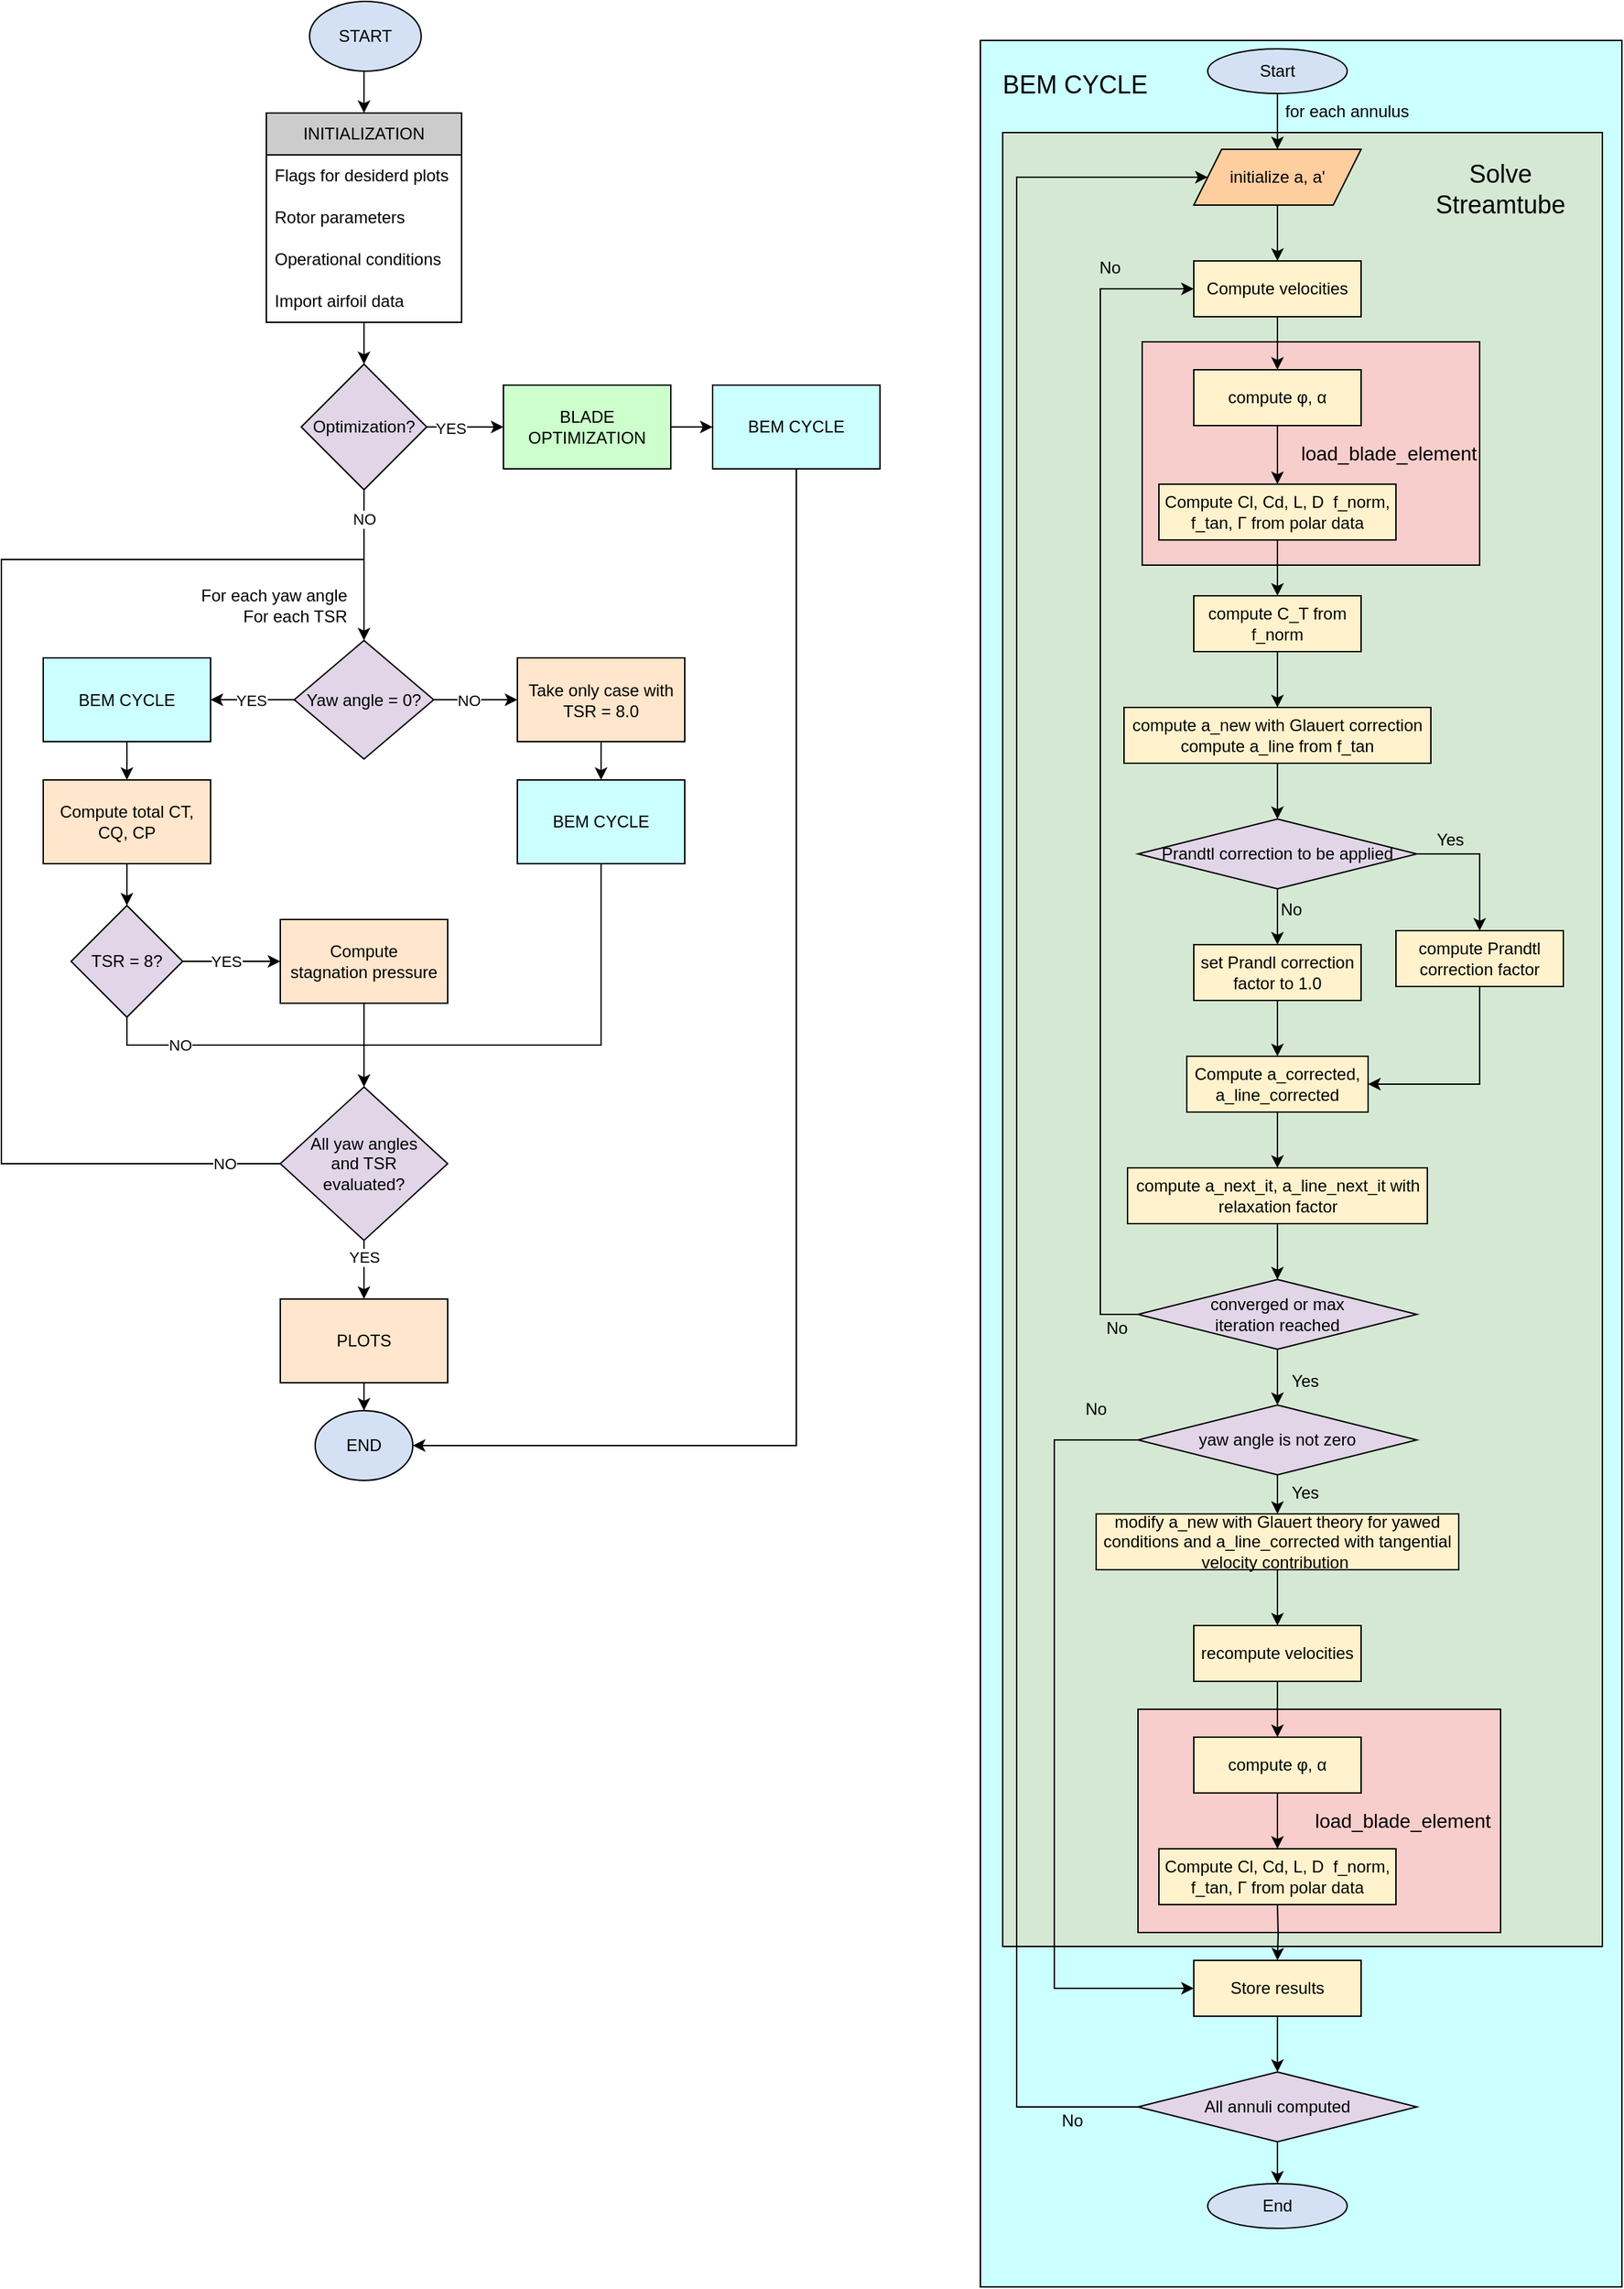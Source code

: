<mxfile version="26.1.1">
  <diagram id="C5RBs43oDa-KdzZeNtuy" name="Page-1">
    <mxGraphModel dx="5987" dy="2228" grid="1" gridSize="10" guides="1" tooltips="1" connect="1" arrows="1" fold="1" page="1" pageScale="1" pageWidth="827" pageHeight="1169" math="0" shadow="0">
      <root>
        <mxCell id="WIyWlLk6GJQsqaUBKTNV-0" />
        <mxCell id="WIyWlLk6GJQsqaUBKTNV-1" parent="WIyWlLk6GJQsqaUBKTNV-0" />
        <mxCell id="lu5UdBAbkzEqNOQLVhs5-148" value="" style="rounded=0;whiteSpace=wrap;html=1;fillColor=#CCFFFF;" parent="WIyWlLk6GJQsqaUBKTNV-1" vertex="1">
          <mxGeometry x="-93" y="40" width="460" height="1610" as="geometry" />
        </mxCell>
        <mxCell id="LKQV-oSHh0Kc1NYlFT-x-73" value="" style="rounded=0;whiteSpace=wrap;html=1;fillColor=#D5E8D4;" parent="WIyWlLk6GJQsqaUBKTNV-1" vertex="1">
          <mxGeometry x="-77" y="106" width="430" height="1300" as="geometry" />
        </mxCell>
        <mxCell id="LKQV-oSHh0Kc1NYlFT-x-71" value="" style="rounded=0;whiteSpace=wrap;html=1;fillColor=#F8CECC;" parent="WIyWlLk6GJQsqaUBKTNV-1" vertex="1">
          <mxGeometry x="23" y="256" width="242" height="160" as="geometry" />
        </mxCell>
        <mxCell id="LKQV-oSHh0Kc1NYlFT-x-69" value="" style="rounded=0;whiteSpace=wrap;html=1;fillColor=#F8CECC;" parent="WIyWlLk6GJQsqaUBKTNV-1" vertex="1">
          <mxGeometry x="20" y="1236" width="260" height="160" as="geometry" />
        </mxCell>
        <mxCell id="LKQV-oSHh0Kc1NYlFT-x-0" value="for each annulus" style="text;html=1;align=center;verticalAlign=middle;whiteSpace=wrap;rounded=0;" parent="WIyWlLk6GJQsqaUBKTNV-1" vertex="1">
          <mxGeometry x="120" y="76" width="100" height="30" as="geometry" />
        </mxCell>
        <mxCell id="LKQV-oSHh0Kc1NYlFT-x-2" style="edgeStyle=orthogonalEdgeStyle;rounded=0;orthogonalLoop=1;jettySize=auto;html=1;exitX=0.5;exitY=1;exitDx=0;exitDy=0;" parent="WIyWlLk6GJQsqaUBKTNV-1" source="LKQV-oSHh0Kc1NYlFT-x-1" edge="1">
          <mxGeometry relative="1" as="geometry">
            <mxPoint x="120" y="198" as="targetPoint" />
          </mxGeometry>
        </mxCell>
        <mxCell id="LKQV-oSHh0Kc1NYlFT-x-1" value="initialize a, a&#39;" style="shape=parallelogram;perimeter=parallelogramPerimeter;whiteSpace=wrap;html=1;fixedSize=1;fillColor=#FFCE9F;" parent="WIyWlLk6GJQsqaUBKTNV-1" vertex="1">
          <mxGeometry x="60" y="118" width="120" height="40" as="geometry" />
        </mxCell>
        <mxCell id="LKQV-oSHh0Kc1NYlFT-x-3" value="" style="endArrow=classic;html=1;rounded=0;entryX=0.5;entryY=0;entryDx=0;entryDy=0;" parent="WIyWlLk6GJQsqaUBKTNV-1" target="LKQV-oSHh0Kc1NYlFT-x-1" edge="1">
          <mxGeometry width="50" height="50" relative="1" as="geometry">
            <mxPoint x="120" y="78" as="sourcePoint" />
            <mxPoint x="145" y="48" as="targetPoint" />
          </mxGeometry>
        </mxCell>
        <mxCell id="LKQV-oSHh0Kc1NYlFT-x-77" style="edgeStyle=orthogonalEdgeStyle;rounded=0;orthogonalLoop=1;jettySize=auto;html=1;exitX=0.5;exitY=1;exitDx=0;exitDy=0;entryX=0.5;entryY=0;entryDx=0;entryDy=0;" parent="WIyWlLk6GJQsqaUBKTNV-1" source="LKQV-oSHh0Kc1NYlFT-x-4" target="LKQV-oSHh0Kc1NYlFT-x-76" edge="1">
          <mxGeometry relative="1" as="geometry" />
        </mxCell>
        <mxCell id="LKQV-oSHh0Kc1NYlFT-x-4" value="Compute velocities" style="rounded=0;whiteSpace=wrap;html=1;fillColor=#FFF2CC;" parent="WIyWlLk6GJQsqaUBKTNV-1" vertex="1">
          <mxGeometry x="60" y="198" width="120" height="40" as="geometry" />
        </mxCell>
        <mxCell id="LKQV-oSHh0Kc1NYlFT-x-8" value="Compute Cl, Cd, L, D&amp;nbsp; f_norm, f_tan,&amp;nbsp;Γ from polar data" style="rounded=0;whiteSpace=wrap;html=1;fillColor=#FFF2CC;" parent="WIyWlLk6GJQsqaUBKTNV-1" vertex="1">
          <mxGeometry x="35" y="358" width="170" height="40" as="geometry" />
        </mxCell>
        <mxCell id="LKQV-oSHh0Kc1NYlFT-x-13" style="edgeStyle=orthogonalEdgeStyle;rounded=0;orthogonalLoop=1;jettySize=auto;html=1;exitX=0.5;exitY=1;exitDx=0;exitDy=0;entryX=0.5;entryY=0;entryDx=0;entryDy=0;" parent="WIyWlLk6GJQsqaUBKTNV-1" source="LKQV-oSHh0Kc1NYlFT-x-9" target="LKQV-oSHh0Kc1NYlFT-x-12" edge="1">
          <mxGeometry relative="1" as="geometry" />
        </mxCell>
        <mxCell id="LKQV-oSHh0Kc1NYlFT-x-9" value="compute C_T from f_norm" style="rounded=0;whiteSpace=wrap;html=1;fillColor=#FFF2CC;" parent="WIyWlLk6GJQsqaUBKTNV-1" vertex="1">
          <mxGeometry x="60" y="438" width="120" height="40" as="geometry" />
        </mxCell>
        <mxCell id="LKQV-oSHh0Kc1NYlFT-x-10" value="" style="endArrow=classic;html=1;rounded=0;exitX=0.5;exitY=1;exitDx=0;exitDy=0;entryX=0.5;entryY=0;entryDx=0;entryDy=0;" parent="WIyWlLk6GJQsqaUBKTNV-1" source="LKQV-oSHh0Kc1NYlFT-x-8" target="LKQV-oSHh0Kc1NYlFT-x-9" edge="1">
          <mxGeometry width="50" height="50" relative="1" as="geometry">
            <mxPoint x="40" y="458" as="sourcePoint" />
            <mxPoint x="90" y="408" as="targetPoint" />
          </mxGeometry>
        </mxCell>
        <mxCell id="LKQV-oSHh0Kc1NYlFT-x-15" style="edgeStyle=orthogonalEdgeStyle;rounded=0;orthogonalLoop=1;jettySize=auto;html=1;exitX=0.5;exitY=1;exitDx=0;exitDy=0;entryX=0.5;entryY=0;entryDx=0;entryDy=0;" parent="WIyWlLk6GJQsqaUBKTNV-1" source="LKQV-oSHh0Kc1NYlFT-x-12" target="LKQV-oSHh0Kc1NYlFT-x-14" edge="1">
          <mxGeometry relative="1" as="geometry" />
        </mxCell>
        <mxCell id="LKQV-oSHh0Kc1NYlFT-x-12" value="compute a_new with Glauert correction&lt;br&gt;compute a_line from f_tan" style="rounded=0;whiteSpace=wrap;html=1;fillColor=#FFF2CC;" parent="WIyWlLk6GJQsqaUBKTNV-1" vertex="1">
          <mxGeometry x="10" y="518" width="220" height="40" as="geometry" />
        </mxCell>
        <mxCell id="LKQV-oSHh0Kc1NYlFT-x-24" style="edgeStyle=orthogonalEdgeStyle;rounded=0;orthogonalLoop=1;jettySize=auto;html=1;exitX=1;exitY=0.5;exitDx=0;exitDy=0;entryX=0.5;entryY=0;entryDx=0;entryDy=0;" parent="WIyWlLk6GJQsqaUBKTNV-1" source="LKQV-oSHh0Kc1NYlFT-x-14" target="LKQV-oSHh0Kc1NYlFT-x-23" edge="1">
          <mxGeometry relative="1" as="geometry" />
        </mxCell>
        <mxCell id="LKQV-oSHh0Kc1NYlFT-x-27" style="edgeStyle=orthogonalEdgeStyle;rounded=0;orthogonalLoop=1;jettySize=auto;html=1;exitX=0.5;exitY=1;exitDx=0;exitDy=0;entryX=0.5;entryY=0;entryDx=0;entryDy=0;" parent="WIyWlLk6GJQsqaUBKTNV-1" source="LKQV-oSHh0Kc1NYlFT-x-14" target="LKQV-oSHh0Kc1NYlFT-x-26" edge="1">
          <mxGeometry relative="1" as="geometry" />
        </mxCell>
        <mxCell id="LKQV-oSHh0Kc1NYlFT-x-14" value="Prandtl correction to be applied" style="rhombus;whiteSpace=wrap;html=1;fillColor=#E1D5E7;" parent="WIyWlLk6GJQsqaUBKTNV-1" vertex="1">
          <mxGeometry x="20" y="598" width="200" height="50" as="geometry" />
        </mxCell>
        <mxCell id="LKQV-oSHh0Kc1NYlFT-x-32" style="edgeStyle=orthogonalEdgeStyle;rounded=0;orthogonalLoop=1;jettySize=auto;html=1;exitX=0.5;exitY=1;exitDx=0;exitDy=0;entryX=1;entryY=0.5;entryDx=0;entryDy=0;" parent="WIyWlLk6GJQsqaUBKTNV-1" source="LKQV-oSHh0Kc1NYlFT-x-23" target="LKQV-oSHh0Kc1NYlFT-x-30" edge="1">
          <mxGeometry relative="1" as="geometry" />
        </mxCell>
        <mxCell id="LKQV-oSHh0Kc1NYlFT-x-23" value="compute Prandtl correction factor" style="rounded=0;whiteSpace=wrap;html=1;fillColor=#FFF2CC;" parent="WIyWlLk6GJQsqaUBKTNV-1" vertex="1">
          <mxGeometry x="205" y="678" width="120" height="40" as="geometry" />
        </mxCell>
        <mxCell id="LKQV-oSHh0Kc1NYlFT-x-31" style="edgeStyle=orthogonalEdgeStyle;rounded=0;orthogonalLoop=1;jettySize=auto;html=1;exitX=0.5;exitY=1;exitDx=0;exitDy=0;entryX=0.5;entryY=0;entryDx=0;entryDy=0;" parent="WIyWlLk6GJQsqaUBKTNV-1" source="LKQV-oSHh0Kc1NYlFT-x-26" target="LKQV-oSHh0Kc1NYlFT-x-30" edge="1">
          <mxGeometry relative="1" as="geometry" />
        </mxCell>
        <mxCell id="LKQV-oSHh0Kc1NYlFT-x-26" value="set Prandl correction factor to 1.0" style="rounded=0;whiteSpace=wrap;html=1;fillColor=#FFF2CC;" parent="WIyWlLk6GJQsqaUBKTNV-1" vertex="1">
          <mxGeometry x="60" y="688" width="120" height="40" as="geometry" />
        </mxCell>
        <mxCell id="LKQV-oSHh0Kc1NYlFT-x-28" value="Yes" style="text;html=1;align=center;verticalAlign=middle;whiteSpace=wrap;rounded=0;" parent="WIyWlLk6GJQsqaUBKTNV-1" vertex="1">
          <mxGeometry x="214" y="598" width="60" height="30" as="geometry" />
        </mxCell>
        <mxCell id="LKQV-oSHh0Kc1NYlFT-x-29" value="No" style="text;html=1;align=center;verticalAlign=middle;whiteSpace=wrap;rounded=0;" parent="WIyWlLk6GJQsqaUBKTNV-1" vertex="1">
          <mxGeometry x="100" y="648" width="60" height="30" as="geometry" />
        </mxCell>
        <mxCell id="LKQV-oSHh0Kc1NYlFT-x-34" style="edgeStyle=orthogonalEdgeStyle;rounded=0;orthogonalLoop=1;jettySize=auto;html=1;exitX=0.5;exitY=1;exitDx=0;exitDy=0;entryX=0.5;entryY=0;entryDx=0;entryDy=0;" parent="WIyWlLk6GJQsqaUBKTNV-1" source="LKQV-oSHh0Kc1NYlFT-x-30" target="LKQV-oSHh0Kc1NYlFT-x-33" edge="1">
          <mxGeometry relative="1" as="geometry" />
        </mxCell>
        <mxCell id="LKQV-oSHh0Kc1NYlFT-x-30" value="Compute a_corrected, a_line_corrected" style="rounded=0;whiteSpace=wrap;html=1;fillColor=#FFF2CC;" parent="WIyWlLk6GJQsqaUBKTNV-1" vertex="1">
          <mxGeometry x="55" y="768" width="130" height="40" as="geometry" />
        </mxCell>
        <mxCell id="LKQV-oSHh0Kc1NYlFT-x-37" style="edgeStyle=orthogonalEdgeStyle;rounded=0;orthogonalLoop=1;jettySize=auto;html=1;exitX=0.5;exitY=1;exitDx=0;exitDy=0;entryX=0.5;entryY=0;entryDx=0;entryDy=0;" parent="WIyWlLk6GJQsqaUBKTNV-1" source="LKQV-oSHh0Kc1NYlFT-x-33" target="LKQV-oSHh0Kc1NYlFT-x-36" edge="1">
          <mxGeometry relative="1" as="geometry" />
        </mxCell>
        <mxCell id="LKQV-oSHh0Kc1NYlFT-x-33" value="compute a_next_it, a_line_next_it with relaxation factor" style="rounded=0;whiteSpace=wrap;html=1;fillColor=#FFF2CC;" parent="WIyWlLk6GJQsqaUBKTNV-1" vertex="1">
          <mxGeometry x="12.5" y="848" width="215" height="40" as="geometry" />
        </mxCell>
        <mxCell id="LKQV-oSHh0Kc1NYlFT-x-38" style="edgeStyle=orthogonalEdgeStyle;rounded=0;orthogonalLoop=1;jettySize=auto;html=1;exitX=0;exitY=0.5;exitDx=0;exitDy=0;entryX=0;entryY=0.5;entryDx=0;entryDy=0;" parent="WIyWlLk6GJQsqaUBKTNV-1" source="LKQV-oSHh0Kc1NYlFT-x-36" target="LKQV-oSHh0Kc1NYlFT-x-4" edge="1">
          <mxGeometry relative="1" as="geometry">
            <Array as="points">
              <mxPoint x="-7" y="953" />
              <mxPoint x="-7" y="218" />
            </Array>
          </mxGeometry>
        </mxCell>
        <mxCell id="LKQV-oSHh0Kc1NYlFT-x-41" style="edgeStyle=orthogonalEdgeStyle;rounded=0;orthogonalLoop=1;jettySize=auto;html=1;exitX=0.5;exitY=1;exitDx=0;exitDy=0;entryX=0.5;entryY=0;entryDx=0;entryDy=0;" parent="WIyWlLk6GJQsqaUBKTNV-1" source="LKQV-oSHh0Kc1NYlFT-x-36" target="LKQV-oSHh0Kc1NYlFT-x-40" edge="1">
          <mxGeometry relative="1" as="geometry" />
        </mxCell>
        <mxCell id="LKQV-oSHh0Kc1NYlFT-x-36" value="converged or max &lt;br&gt;iteration reached" style="rhombus;whiteSpace=wrap;html=1;fillColor=#E1D5E7;" parent="WIyWlLk6GJQsqaUBKTNV-1" vertex="1">
          <mxGeometry x="20" y="928" width="200" height="50" as="geometry" />
        </mxCell>
        <mxCell id="LKQV-oSHh0Kc1NYlFT-x-39" value="No" style="text;html=1;align=center;verticalAlign=middle;whiteSpace=wrap;rounded=0;" parent="WIyWlLk6GJQsqaUBKTNV-1" vertex="1">
          <mxGeometry x="-30" y="188" width="60" height="30" as="geometry" />
        </mxCell>
        <mxCell id="LKQV-oSHh0Kc1NYlFT-x-44" style="edgeStyle=orthogonalEdgeStyle;rounded=0;orthogonalLoop=1;jettySize=auto;html=1;exitX=0.5;exitY=1;exitDx=0;exitDy=0;entryX=0.5;entryY=0;entryDx=0;entryDy=0;" parent="WIyWlLk6GJQsqaUBKTNV-1" source="LKQV-oSHh0Kc1NYlFT-x-40" target="LKQV-oSHh0Kc1NYlFT-x-43" edge="1">
          <mxGeometry relative="1" as="geometry" />
        </mxCell>
        <mxCell id="LKQV-oSHh0Kc1NYlFT-x-57" style="edgeStyle=orthogonalEdgeStyle;rounded=0;orthogonalLoop=1;jettySize=auto;html=1;exitX=0;exitY=0.5;exitDx=0;exitDy=0;entryX=0;entryY=0.5;entryDx=0;entryDy=0;" parent="WIyWlLk6GJQsqaUBKTNV-1" source="LKQV-oSHh0Kc1NYlFT-x-40" target="LKQV-oSHh0Kc1NYlFT-x-55" edge="1">
          <mxGeometry relative="1" as="geometry">
            <Array as="points">
              <mxPoint x="-40" y="1043" />
              <mxPoint x="-40" y="1436" />
            </Array>
          </mxGeometry>
        </mxCell>
        <mxCell id="LKQV-oSHh0Kc1NYlFT-x-40" value="yaw angle is not zero" style="rhombus;whiteSpace=wrap;html=1;fillColor=#E1D5E7;" parent="WIyWlLk6GJQsqaUBKTNV-1" vertex="1">
          <mxGeometry x="20" y="1018" width="200" height="50" as="geometry" />
        </mxCell>
        <mxCell id="LKQV-oSHh0Kc1NYlFT-x-42" value="Start" style="ellipse;whiteSpace=wrap;html=1;fillColor=#D4E1F5;" parent="WIyWlLk6GJQsqaUBKTNV-1" vertex="1">
          <mxGeometry x="70" y="46" width="100" height="32" as="geometry" />
        </mxCell>
        <mxCell id="LKQV-oSHh0Kc1NYlFT-x-47" style="edgeStyle=orthogonalEdgeStyle;rounded=0;orthogonalLoop=1;jettySize=auto;html=1;exitX=0.5;exitY=1;exitDx=0;exitDy=0;entryX=0.5;entryY=0;entryDx=0;entryDy=0;" parent="WIyWlLk6GJQsqaUBKTNV-1" source="LKQV-oSHh0Kc1NYlFT-x-43" target="LKQV-oSHh0Kc1NYlFT-x-45" edge="1">
          <mxGeometry relative="1" as="geometry" />
        </mxCell>
        <mxCell id="LKQV-oSHh0Kc1NYlFT-x-43" value="modify a_new with Glauert theory for yawed conditions and a_line_corrected with tangential velocity contribution&amp;nbsp;" style="rounded=0;whiteSpace=wrap;html=1;fillColor=#FFF2CC;" parent="WIyWlLk6GJQsqaUBKTNV-1" vertex="1">
          <mxGeometry x="-10" y="1096" width="260" height="40" as="geometry" />
        </mxCell>
        <mxCell id="LKQV-oSHh0Kc1NYlFT-x-51" style="edgeStyle=orthogonalEdgeStyle;rounded=0;orthogonalLoop=1;jettySize=auto;html=1;exitX=0.5;exitY=1;exitDx=0;exitDy=0;entryX=0.5;entryY=0;entryDx=0;entryDy=0;" parent="WIyWlLk6GJQsqaUBKTNV-1" source="LKQV-oSHh0Kc1NYlFT-x-45" target="LKQV-oSHh0Kc1NYlFT-x-50" edge="1">
          <mxGeometry relative="1" as="geometry" />
        </mxCell>
        <mxCell id="LKQV-oSHh0Kc1NYlFT-x-45" value="recompute velocities" style="rounded=0;whiteSpace=wrap;html=1;fillColor=#FFF2CC;" parent="WIyWlLk6GJQsqaUBKTNV-1" vertex="1">
          <mxGeometry x="60" y="1176" width="120" height="40" as="geometry" />
        </mxCell>
        <mxCell id="LKQV-oSHh0Kc1NYlFT-x-54" style="edgeStyle=orthogonalEdgeStyle;rounded=0;orthogonalLoop=1;jettySize=auto;html=1;exitX=0.5;exitY=1;exitDx=0;exitDy=0;entryX=0.5;entryY=0;entryDx=0;entryDy=0;" parent="WIyWlLk6GJQsqaUBKTNV-1" source="LKQV-oSHh0Kc1NYlFT-x-50" edge="1">
          <mxGeometry relative="1" as="geometry">
            <mxPoint x="120" y="1336" as="targetPoint" />
          </mxGeometry>
        </mxCell>
        <mxCell id="LKQV-oSHh0Kc1NYlFT-x-50" value="compute φ, α" style="rounded=0;whiteSpace=wrap;html=1;fillColor=#FFF2CC;" parent="WIyWlLk6GJQsqaUBKTNV-1" vertex="1">
          <mxGeometry x="60" y="1256" width="120" height="40" as="geometry" />
        </mxCell>
        <mxCell id="LKQV-oSHh0Kc1NYlFT-x-56" style="edgeStyle=orthogonalEdgeStyle;rounded=0;orthogonalLoop=1;jettySize=auto;html=1;exitX=0.5;exitY=1;exitDx=0;exitDy=0;entryX=0.5;entryY=0;entryDx=0;entryDy=0;" parent="WIyWlLk6GJQsqaUBKTNV-1" target="LKQV-oSHh0Kc1NYlFT-x-55" edge="1">
          <mxGeometry relative="1" as="geometry">
            <mxPoint x="120" y="1376" as="sourcePoint" />
          </mxGeometry>
        </mxCell>
        <mxCell id="LKQV-oSHh0Kc1NYlFT-x-64" style="edgeStyle=orthogonalEdgeStyle;rounded=0;orthogonalLoop=1;jettySize=auto;html=1;exitX=0.5;exitY=1;exitDx=0;exitDy=0;entryX=0.5;entryY=0;entryDx=0;entryDy=0;" parent="WIyWlLk6GJQsqaUBKTNV-1" source="LKQV-oSHh0Kc1NYlFT-x-55" target="LKQV-oSHh0Kc1NYlFT-x-63" edge="1">
          <mxGeometry relative="1" as="geometry" />
        </mxCell>
        <mxCell id="LKQV-oSHh0Kc1NYlFT-x-55" value="Store results" style="rounded=0;whiteSpace=wrap;html=1;fillColor=#FFF2CC;" parent="WIyWlLk6GJQsqaUBKTNV-1" vertex="1">
          <mxGeometry x="60" y="1416" width="120" height="40" as="geometry" />
        </mxCell>
        <mxCell id="LKQV-oSHh0Kc1NYlFT-x-58" value="No" style="text;html=1;align=center;verticalAlign=middle;whiteSpace=wrap;rounded=0;" parent="WIyWlLk6GJQsqaUBKTNV-1" vertex="1">
          <mxGeometry x="-40" y="1006" width="60" height="30" as="geometry" />
        </mxCell>
        <mxCell id="LKQV-oSHh0Kc1NYlFT-x-59" value="Yes" style="text;html=1;align=center;verticalAlign=middle;whiteSpace=wrap;rounded=0;" parent="WIyWlLk6GJQsqaUBKTNV-1" vertex="1">
          <mxGeometry x="110" y="1066" width="60" height="30" as="geometry" />
        </mxCell>
        <mxCell id="LKQV-oSHh0Kc1NYlFT-x-60" value="No" style="text;html=1;align=center;verticalAlign=middle;whiteSpace=wrap;rounded=0;" parent="WIyWlLk6GJQsqaUBKTNV-1" vertex="1">
          <mxGeometry x="-25" y="948" width="60" height="30" as="geometry" />
        </mxCell>
        <mxCell id="LKQV-oSHh0Kc1NYlFT-x-61" value="Yes" style="text;html=1;align=center;verticalAlign=middle;whiteSpace=wrap;rounded=0;" parent="WIyWlLk6GJQsqaUBKTNV-1" vertex="1">
          <mxGeometry x="110" y="986" width="60" height="30" as="geometry" />
        </mxCell>
        <mxCell id="LKQV-oSHh0Kc1NYlFT-x-65" style="edgeStyle=orthogonalEdgeStyle;rounded=0;orthogonalLoop=1;jettySize=auto;html=1;exitX=0;exitY=0.5;exitDx=0;exitDy=0;entryX=0;entryY=0.5;entryDx=0;entryDy=0;" parent="WIyWlLk6GJQsqaUBKTNV-1" source="LKQV-oSHh0Kc1NYlFT-x-63" target="LKQV-oSHh0Kc1NYlFT-x-1" edge="1">
          <mxGeometry relative="1" as="geometry">
            <mxPoint x="-120" y="136" as="targetPoint" />
            <Array as="points">
              <mxPoint x="-67" y="1521" />
              <mxPoint x="-67" y="138" />
            </Array>
          </mxGeometry>
        </mxCell>
        <mxCell id="LKQV-oSHh0Kc1NYlFT-x-68" style="edgeStyle=orthogonalEdgeStyle;rounded=0;orthogonalLoop=1;jettySize=auto;html=1;exitX=0.5;exitY=1;exitDx=0;exitDy=0;entryX=0.5;entryY=0;entryDx=0;entryDy=0;" parent="WIyWlLk6GJQsqaUBKTNV-1" source="LKQV-oSHh0Kc1NYlFT-x-63" target="LKQV-oSHh0Kc1NYlFT-x-67" edge="1">
          <mxGeometry relative="1" as="geometry" />
        </mxCell>
        <mxCell id="LKQV-oSHh0Kc1NYlFT-x-63" value="All annuli computed" style="rhombus;whiteSpace=wrap;html=1;fillColor=#E1D5E7;" parent="WIyWlLk6GJQsqaUBKTNV-1" vertex="1">
          <mxGeometry x="20" y="1496" width="200" height="50" as="geometry" />
        </mxCell>
        <mxCell id="LKQV-oSHh0Kc1NYlFT-x-66" value="No" style="text;html=1;align=center;verticalAlign=middle;whiteSpace=wrap;rounded=0;" parent="WIyWlLk6GJQsqaUBKTNV-1" vertex="1">
          <mxGeometry x="-57" y="1516" width="60" height="30" as="geometry" />
        </mxCell>
        <mxCell id="LKQV-oSHh0Kc1NYlFT-x-67" value="End" style="ellipse;whiteSpace=wrap;html=1;fillColor=#D4E1F5;" parent="WIyWlLk6GJQsqaUBKTNV-1" vertex="1">
          <mxGeometry x="70" y="1576" width="100" height="32" as="geometry" />
        </mxCell>
        <mxCell id="LKQV-oSHh0Kc1NYlFT-x-72" value="&lt;span style=&quot;font-size: 14px;&quot;&gt;load_blade_element&lt;/span&gt;" style="text;html=1;align=center;verticalAlign=middle;whiteSpace=wrap;rounded=0;" parent="WIyWlLk6GJQsqaUBKTNV-1" vertex="1">
          <mxGeometry x="170" y="316" width="60" height="40" as="geometry" />
        </mxCell>
        <mxCell id="LKQV-oSHh0Kc1NYlFT-x-74" value="&lt;font style=&quot;font-size: 18px;&quot;&gt;Solve Streamtube&lt;/font&gt;" style="text;html=1;align=center;verticalAlign=middle;whiteSpace=wrap;rounded=0;" parent="WIyWlLk6GJQsqaUBKTNV-1" vertex="1">
          <mxGeometry x="230" y="146" width="100" height="1" as="geometry" />
        </mxCell>
        <mxCell id="LKQV-oSHh0Kc1NYlFT-x-75" value="Compute Cl, Cd, L, D&amp;nbsp; f_norm, f_tan,&amp;nbsp;Γ from polar data" style="rounded=0;whiteSpace=wrap;html=1;fillColor=#FFF2CC;" parent="WIyWlLk6GJQsqaUBKTNV-1" vertex="1">
          <mxGeometry x="35" y="1336" width="170" height="40" as="geometry" />
        </mxCell>
        <mxCell id="LKQV-oSHh0Kc1NYlFT-x-78" style="edgeStyle=orthogonalEdgeStyle;rounded=0;orthogonalLoop=1;jettySize=auto;html=1;exitX=0.5;exitY=1;exitDx=0;exitDy=0;entryX=0.5;entryY=0;entryDx=0;entryDy=0;" parent="WIyWlLk6GJQsqaUBKTNV-1" source="LKQV-oSHh0Kc1NYlFT-x-76" target="LKQV-oSHh0Kc1NYlFT-x-8" edge="1">
          <mxGeometry relative="1" as="geometry" />
        </mxCell>
        <mxCell id="LKQV-oSHh0Kc1NYlFT-x-76" value="compute φ, α" style="rounded=0;whiteSpace=wrap;html=1;fillColor=#FFF2CC;" parent="WIyWlLk6GJQsqaUBKTNV-1" vertex="1">
          <mxGeometry x="60" y="276" width="120" height="40" as="geometry" />
        </mxCell>
        <mxCell id="LKQV-oSHh0Kc1NYlFT-x-79" value="&lt;span style=&quot;font-size: 14px;&quot;&gt;load_blade_element&lt;/span&gt;" style="text;html=1;align=center;verticalAlign=middle;whiteSpace=wrap;rounded=0;" parent="WIyWlLk6GJQsqaUBKTNV-1" vertex="1">
          <mxGeometry x="180" y="1296" width="60" height="40" as="geometry" />
        </mxCell>
        <mxCell id="lu5UdBAbkzEqNOQLVhs5-98" style="edgeStyle=orthogonalEdgeStyle;rounded=0;orthogonalLoop=1;jettySize=auto;html=1;exitX=0.5;exitY=1;exitDx=0;exitDy=0;entryX=0.5;entryY=0;entryDx=0;entryDy=0;" parent="WIyWlLk6GJQsqaUBKTNV-1" target="lu5UdBAbkzEqNOQLVhs5-101" edge="1">
          <mxGeometry relative="1" as="geometry">
            <mxPoint x="-535" y="62" as="sourcePoint" />
          </mxGeometry>
        </mxCell>
        <mxCell id="lu5UdBAbkzEqNOQLVhs5-99" value="START" style="ellipse;whiteSpace=wrap;html=1;fillColor=#D4E1F5;" parent="WIyWlLk6GJQsqaUBKTNV-1" vertex="1">
          <mxGeometry x="-574" y="12" width="80" height="50" as="geometry" />
        </mxCell>
        <mxCell id="lu5UdBAbkzEqNOQLVhs5-100" value="" style="edgeStyle=orthogonalEdgeStyle;rounded=0;orthogonalLoop=1;jettySize=auto;html=1;" parent="WIyWlLk6GJQsqaUBKTNV-1" source="lu5UdBAbkzEqNOQLVhs5-101" target="lu5UdBAbkzEqNOQLVhs5-110" edge="1">
          <mxGeometry relative="1" as="geometry" />
        </mxCell>
        <mxCell id="lu5UdBAbkzEqNOQLVhs5-101" value="INITIALIZATION" style="swimlane;fontStyle=0;childLayout=stackLayout;horizontal=1;startSize=30;horizontalStack=0;resizeParent=1;resizeParentMax=0;resizeLast=0;collapsible=1;marginBottom=0;whiteSpace=wrap;html=1;fillColor=#CCCCCC;" parent="WIyWlLk6GJQsqaUBKTNV-1" vertex="1">
          <mxGeometry x="-605" y="92" width="140" height="150" as="geometry">
            <mxRectangle x="470" y="210" width="60" height="30" as="alternateBounds" />
          </mxGeometry>
        </mxCell>
        <mxCell id="lu5UdBAbkzEqNOQLVhs5-102" value="Flags for desiderd plots" style="text;strokeColor=none;fillColor=none;align=left;verticalAlign=middle;spacingLeft=4;spacingRight=4;overflow=hidden;points=[[0,0.5],[1,0.5]];portConstraint=eastwest;rotatable=0;whiteSpace=wrap;html=1;" parent="lu5UdBAbkzEqNOQLVhs5-101" vertex="1">
          <mxGeometry y="30" width="140" height="30" as="geometry" />
        </mxCell>
        <mxCell id="lu5UdBAbkzEqNOQLVhs5-103" value="Rotor parameters" style="text;strokeColor=none;fillColor=none;align=left;verticalAlign=middle;spacingLeft=4;spacingRight=4;overflow=hidden;points=[[0,0.5],[1,0.5]];portConstraint=eastwest;rotatable=0;whiteSpace=wrap;html=1;" parent="lu5UdBAbkzEqNOQLVhs5-101" vertex="1">
          <mxGeometry y="60" width="140" height="30" as="geometry" />
        </mxCell>
        <mxCell id="lu5UdBAbkzEqNOQLVhs5-104" value="Operational conditions" style="text;strokeColor=none;fillColor=none;align=left;verticalAlign=middle;spacingLeft=4;spacingRight=4;overflow=hidden;points=[[0,0.5],[1,0.5]];portConstraint=eastwest;rotatable=0;whiteSpace=wrap;html=1;" parent="lu5UdBAbkzEqNOQLVhs5-101" vertex="1">
          <mxGeometry y="90" width="140" height="30" as="geometry" />
        </mxCell>
        <mxCell id="lu5UdBAbkzEqNOQLVhs5-105" value="Import airfoil data" style="text;strokeColor=none;fillColor=none;align=left;verticalAlign=middle;spacingLeft=4;spacingRight=4;overflow=hidden;points=[[0,0.5],[1,0.5]];portConstraint=eastwest;rotatable=0;whiteSpace=wrap;html=1;" parent="lu5UdBAbkzEqNOQLVhs5-101" vertex="1">
          <mxGeometry y="120" width="140" height="30" as="geometry" />
        </mxCell>
        <mxCell id="lu5UdBAbkzEqNOQLVhs5-106" value="" style="edgeStyle=orthogonalEdgeStyle;rounded=0;orthogonalLoop=1;jettySize=auto;html=1;" parent="WIyWlLk6GJQsqaUBKTNV-1" source="lu5UdBAbkzEqNOQLVhs5-110" target="lu5UdBAbkzEqNOQLVhs5-112" edge="1">
          <mxGeometry relative="1" as="geometry" />
        </mxCell>
        <mxCell id="lu5UdBAbkzEqNOQLVhs5-107" value="YES" style="edgeLabel;html=1;align=center;verticalAlign=middle;resizable=0;points=[];" parent="lu5UdBAbkzEqNOQLVhs5-106" vertex="1" connectable="0">
          <mxGeometry x="-0.382" y="-1" relative="1" as="geometry">
            <mxPoint as="offset" />
          </mxGeometry>
        </mxCell>
        <mxCell id="lu5UdBAbkzEqNOQLVhs5-108" value="" style="edgeStyle=orthogonalEdgeStyle;rounded=0;orthogonalLoop=1;jettySize=auto;html=1;" parent="WIyWlLk6GJQsqaUBKTNV-1" source="lu5UdBAbkzEqNOQLVhs5-110" target="lu5UdBAbkzEqNOQLVhs5-122" edge="1">
          <mxGeometry relative="1" as="geometry" />
        </mxCell>
        <mxCell id="lu5UdBAbkzEqNOQLVhs5-109" value="NO" style="edgeLabel;html=1;align=center;verticalAlign=middle;resizable=0;points=[];" parent="lu5UdBAbkzEqNOQLVhs5-108" vertex="1" connectable="0">
          <mxGeometry x="-0.087" relative="1" as="geometry">
            <mxPoint y="-29" as="offset" />
          </mxGeometry>
        </mxCell>
        <mxCell id="lu5UdBAbkzEqNOQLVhs5-110" value="Optimization?" style="rhombus;whiteSpace=wrap;html=1;fillColor=#E1D5E7;" parent="WIyWlLk6GJQsqaUBKTNV-1" vertex="1">
          <mxGeometry x="-580" y="272" width="90" height="90" as="geometry" />
        </mxCell>
        <mxCell id="lu5UdBAbkzEqNOQLVhs5-111" value="" style="edgeStyle=orthogonalEdgeStyle;rounded=0;orthogonalLoop=1;jettySize=auto;html=1;" parent="WIyWlLk6GJQsqaUBKTNV-1" source="lu5UdBAbkzEqNOQLVhs5-112" target="lu5UdBAbkzEqNOQLVhs5-114" edge="1">
          <mxGeometry relative="1" as="geometry" />
        </mxCell>
        <mxCell id="lu5UdBAbkzEqNOQLVhs5-112" value="BLADE OPTIMIZATION" style="whiteSpace=wrap;html=1;fillColor=#CCFFCC;" parent="WIyWlLk6GJQsqaUBKTNV-1" vertex="1">
          <mxGeometry x="-435" y="287" width="120" height="60" as="geometry" />
        </mxCell>
        <mxCell id="lu5UdBAbkzEqNOQLVhs5-150" style="edgeStyle=orthogonalEdgeStyle;rounded=0;orthogonalLoop=1;jettySize=auto;html=1;exitX=0.5;exitY=1;exitDx=0;exitDy=0;entryX=1;entryY=0.5;entryDx=0;entryDy=0;" parent="WIyWlLk6GJQsqaUBKTNV-1" source="lu5UdBAbkzEqNOQLVhs5-114" target="lu5UdBAbkzEqNOQLVhs5-147" edge="1">
          <mxGeometry relative="1" as="geometry" />
        </mxCell>
        <mxCell id="lu5UdBAbkzEqNOQLVhs5-114" value="BEM CYCLE" style="whiteSpace=wrap;html=1;fillColor=#CCFFFF;" parent="WIyWlLk6GJQsqaUBKTNV-1" vertex="1">
          <mxGeometry x="-285" y="287" width="120" height="60" as="geometry" />
        </mxCell>
        <mxCell id="lu5UdBAbkzEqNOQLVhs5-118" value="" style="edgeStyle=orthogonalEdgeStyle;rounded=0;orthogonalLoop=1;jettySize=auto;html=1;" parent="WIyWlLk6GJQsqaUBKTNV-1" source="lu5UdBAbkzEqNOQLVhs5-122" target="lu5UdBAbkzEqNOQLVhs5-124" edge="1">
          <mxGeometry relative="1" as="geometry" />
        </mxCell>
        <mxCell id="lu5UdBAbkzEqNOQLVhs5-119" value="NO" style="edgeLabel;html=1;align=center;verticalAlign=middle;resizable=0;points=[];" parent="lu5UdBAbkzEqNOQLVhs5-118" vertex="1" connectable="0">
          <mxGeometry x="-0.183" y="-3" relative="1" as="geometry">
            <mxPoint y="-3" as="offset" />
          </mxGeometry>
        </mxCell>
        <mxCell id="lu5UdBAbkzEqNOQLVhs5-120" value="" style="edgeStyle=orthogonalEdgeStyle;rounded=0;orthogonalLoop=1;jettySize=auto;html=1;" parent="WIyWlLk6GJQsqaUBKTNV-1" source="lu5UdBAbkzEqNOQLVhs5-122" target="lu5UdBAbkzEqNOQLVhs5-127" edge="1">
          <mxGeometry relative="1" as="geometry" />
        </mxCell>
        <mxCell id="lu5UdBAbkzEqNOQLVhs5-121" value="YES" style="edgeLabel;html=1;align=center;verticalAlign=middle;resizable=0;points=[];" parent="lu5UdBAbkzEqNOQLVhs5-120" vertex="1" connectable="0">
          <mxGeometry x="0.056" y="-2" relative="1" as="geometry">
            <mxPoint y="2" as="offset" />
          </mxGeometry>
        </mxCell>
        <mxCell id="lu5UdBAbkzEqNOQLVhs5-122" value="Yaw angle = 0?" style="rhombus;whiteSpace=wrap;html=1;fillColor=#E1D5E7;" parent="WIyWlLk6GJQsqaUBKTNV-1" vertex="1">
          <mxGeometry x="-585" y="470" width="100" height="85" as="geometry" />
        </mxCell>
        <mxCell id="lu5UdBAbkzEqNOQLVhs5-123" value="" style="edgeStyle=orthogonalEdgeStyle;rounded=0;orthogonalLoop=1;jettySize=auto;html=1;" parent="WIyWlLk6GJQsqaUBKTNV-1" source="lu5UdBAbkzEqNOQLVhs5-124" target="lu5UdBAbkzEqNOQLVhs5-125" edge="1">
          <mxGeometry relative="1" as="geometry" />
        </mxCell>
        <mxCell id="lu5UdBAbkzEqNOQLVhs5-124" value="Take only case with&lt;br&gt;TSR = 8.0" style="whiteSpace=wrap;html=1;fillColor=#FFE6CC;" parent="WIyWlLk6GJQsqaUBKTNV-1" vertex="1">
          <mxGeometry x="-425" y="482.5" width="120" height="60" as="geometry" />
        </mxCell>
        <mxCell id="lu5UdBAbkzEqNOQLVhs5-125" value="BEM CYCLE" style="whiteSpace=wrap;html=1;fillColor=#CCFFFF;" parent="WIyWlLk6GJQsqaUBKTNV-1" vertex="1">
          <mxGeometry x="-425" y="570" width="120" height="60" as="geometry" />
        </mxCell>
        <mxCell id="lu5UdBAbkzEqNOQLVhs5-126" value="" style="edgeStyle=orthogonalEdgeStyle;rounded=0;orthogonalLoop=1;jettySize=auto;html=1;" parent="WIyWlLk6GJQsqaUBKTNV-1" source="lu5UdBAbkzEqNOQLVhs5-127" target="lu5UdBAbkzEqNOQLVhs5-129" edge="1">
          <mxGeometry relative="1" as="geometry" />
        </mxCell>
        <mxCell id="lu5UdBAbkzEqNOQLVhs5-127" value="BEM CYCLE" style="whiteSpace=wrap;html=1;fillColor=#CCFFFF;" parent="WIyWlLk6GJQsqaUBKTNV-1" vertex="1">
          <mxGeometry x="-765" y="482.5" width="120" height="60" as="geometry" />
        </mxCell>
        <mxCell id="lu5UdBAbkzEqNOQLVhs5-128" value="" style="edgeStyle=orthogonalEdgeStyle;rounded=0;orthogonalLoop=1;jettySize=auto;html=1;" parent="WIyWlLk6GJQsqaUBKTNV-1" source="lu5UdBAbkzEqNOQLVhs5-129" target="lu5UdBAbkzEqNOQLVhs5-132" edge="1">
          <mxGeometry relative="1" as="geometry" />
        </mxCell>
        <mxCell id="lu5UdBAbkzEqNOQLVhs5-129" value="Compute total CT, CQ, CP" style="whiteSpace=wrap;html=1;fillColor=#FFE6CC;" parent="WIyWlLk6GJQsqaUBKTNV-1" vertex="1">
          <mxGeometry x="-765" y="570" width="120" height="60" as="geometry" />
        </mxCell>
        <mxCell id="lu5UdBAbkzEqNOQLVhs5-130" value="" style="edgeStyle=orthogonalEdgeStyle;rounded=0;orthogonalLoop=1;jettySize=auto;html=1;" parent="WIyWlLk6GJQsqaUBKTNV-1" source="lu5UdBAbkzEqNOQLVhs5-132" target="lu5UdBAbkzEqNOQLVhs5-133" edge="1">
          <mxGeometry relative="1" as="geometry" />
        </mxCell>
        <mxCell id="lu5UdBAbkzEqNOQLVhs5-131" value="YES" style="edgeLabel;html=1;align=center;verticalAlign=middle;resizable=0;points=[];" parent="lu5UdBAbkzEqNOQLVhs5-130" vertex="1" connectable="0">
          <mxGeometry x="-0.011" y="-3" relative="1" as="geometry">
            <mxPoint x="-4" y="-3" as="offset" />
          </mxGeometry>
        </mxCell>
        <mxCell id="lu5UdBAbkzEqNOQLVhs5-132" value="TSR = 8?" style="rhombus;whiteSpace=wrap;html=1;fillColor=#E1D5E7;" parent="WIyWlLk6GJQsqaUBKTNV-1" vertex="1">
          <mxGeometry x="-745" y="660" width="80" height="80" as="geometry" />
        </mxCell>
        <mxCell id="lu5UdBAbkzEqNOQLVhs5-133" value="Compute&lt;br&gt;stagnation pressure" style="whiteSpace=wrap;html=1;fillColor=#FFE6CC;" parent="WIyWlLk6GJQsqaUBKTNV-1" vertex="1">
          <mxGeometry x="-595" y="670" width="120" height="60" as="geometry" />
        </mxCell>
        <mxCell id="lu5UdBAbkzEqNOQLVhs5-134" value="" style="edgeStyle=orthogonalEdgeStyle;rounded=0;orthogonalLoop=1;jettySize=auto;html=1;" parent="WIyWlLk6GJQsqaUBKTNV-1" source="lu5UdBAbkzEqNOQLVhs5-136" target="lu5UdBAbkzEqNOQLVhs5-143" edge="1">
          <mxGeometry relative="1" as="geometry" />
        </mxCell>
        <mxCell id="lu5UdBAbkzEqNOQLVhs5-135" value="YES" style="edgeLabel;html=1;align=center;verticalAlign=middle;resizable=0;points=[];" parent="lu5UdBAbkzEqNOQLVhs5-134" vertex="1" connectable="0">
          <mxGeometry x="-0.185" y="1" relative="1" as="geometry">
            <mxPoint x="-1" y="-5" as="offset" />
          </mxGeometry>
        </mxCell>
        <mxCell id="lu5UdBAbkzEqNOQLVhs5-136" value="All yaw angles&lt;div&gt;and TSR&lt;/div&gt;&lt;div&gt;evaluated?&lt;/div&gt;" style="rhombus;whiteSpace=wrap;html=1;fillColor=#E1D5E7;" parent="WIyWlLk6GJQsqaUBKTNV-1" vertex="1">
          <mxGeometry x="-595" y="790" width="120" height="110" as="geometry" />
        </mxCell>
        <mxCell id="lu5UdBAbkzEqNOQLVhs5-137" value="" style="endArrow=classic;html=1;rounded=0;exitX=0.5;exitY=1;exitDx=0;exitDy=0;entryX=0.5;entryY=0;entryDx=0;entryDy=0;" parent="WIyWlLk6GJQsqaUBKTNV-1" source="lu5UdBAbkzEqNOQLVhs5-133" target="lu5UdBAbkzEqNOQLVhs5-136" edge="1">
          <mxGeometry width="50" height="50" relative="1" as="geometry">
            <mxPoint x="-365" y="750" as="sourcePoint" />
            <mxPoint x="-315" y="700" as="targetPoint" />
          </mxGeometry>
        </mxCell>
        <mxCell id="lu5UdBAbkzEqNOQLVhs5-138" value="" style="endArrow=none;html=1;rounded=0;exitX=0.5;exitY=1;exitDx=0;exitDy=0;" parent="WIyWlLk6GJQsqaUBKTNV-1" source="lu5UdBAbkzEqNOQLVhs5-132" edge="1">
          <mxGeometry width="50" height="50" relative="1" as="geometry">
            <mxPoint x="-365" y="750" as="sourcePoint" />
            <mxPoint x="-535" y="760" as="targetPoint" />
            <Array as="points">
              <mxPoint x="-705" y="760" />
            </Array>
          </mxGeometry>
        </mxCell>
        <mxCell id="lu5UdBAbkzEqNOQLVhs5-139" value="NO" style="edgeLabel;html=1;align=center;verticalAlign=middle;resizable=0;points=[];" parent="lu5UdBAbkzEqNOQLVhs5-138" vertex="1" connectable="0">
          <mxGeometry x="-0.394" relative="1" as="geometry">
            <mxPoint as="offset" />
          </mxGeometry>
        </mxCell>
        <mxCell id="lu5UdBAbkzEqNOQLVhs5-140" value="" style="endArrow=none;html=1;rounded=0;entryX=0.5;entryY=1;entryDx=0;entryDy=0;" parent="WIyWlLk6GJQsqaUBKTNV-1" target="lu5UdBAbkzEqNOQLVhs5-125" edge="1">
          <mxGeometry width="50" height="50" relative="1" as="geometry">
            <mxPoint x="-535" y="760" as="sourcePoint" />
            <mxPoint x="-315" y="700" as="targetPoint" />
            <Array as="points">
              <mxPoint x="-365" y="760" />
            </Array>
          </mxGeometry>
        </mxCell>
        <mxCell id="lu5UdBAbkzEqNOQLVhs5-141" value="For each yaw angle&lt;br&gt;For each TSR" style="text;html=1;align=right;verticalAlign=middle;whiteSpace=wrap;rounded=0;" parent="WIyWlLk6GJQsqaUBKTNV-1" vertex="1">
          <mxGeometry x="-675" y="430" width="130" height="30" as="geometry" />
        </mxCell>
        <mxCell id="lu5UdBAbkzEqNOQLVhs5-142" value="" style="edgeStyle=orthogonalEdgeStyle;rounded=0;orthogonalLoop=1;jettySize=auto;html=1;" parent="WIyWlLk6GJQsqaUBKTNV-1" source="lu5UdBAbkzEqNOQLVhs5-143" target="lu5UdBAbkzEqNOQLVhs5-147" edge="1">
          <mxGeometry relative="1" as="geometry" />
        </mxCell>
        <mxCell id="lu5UdBAbkzEqNOQLVhs5-143" value="PLOTS" style="whiteSpace=wrap;html=1;fillColor=#FFE6CC;" parent="WIyWlLk6GJQsqaUBKTNV-1" vertex="1">
          <mxGeometry x="-595" y="942" width="120" height="60" as="geometry" />
        </mxCell>
        <mxCell id="lu5UdBAbkzEqNOQLVhs5-144" value="" style="endArrow=none;html=1;rounded=0;exitX=0;exitY=0.5;exitDx=0;exitDy=0;" parent="WIyWlLk6GJQsqaUBKTNV-1" source="lu5UdBAbkzEqNOQLVhs5-136" edge="1">
          <mxGeometry width="50" height="50" relative="1" as="geometry">
            <mxPoint x="-255" y="802" as="sourcePoint" />
            <mxPoint x="-795" y="662" as="targetPoint" />
            <Array as="points">
              <mxPoint x="-795" y="845" />
            </Array>
          </mxGeometry>
        </mxCell>
        <mxCell id="lu5UdBAbkzEqNOQLVhs5-145" value="NO" style="edgeLabel;html=1;align=center;verticalAlign=middle;resizable=0;points=[];" parent="lu5UdBAbkzEqNOQLVhs5-144" vertex="1" connectable="0">
          <mxGeometry x="-0.81" y="1" relative="1" as="geometry">
            <mxPoint x="-4" y="-1" as="offset" />
          </mxGeometry>
        </mxCell>
        <mxCell id="lu5UdBAbkzEqNOQLVhs5-146" value="" style="endArrow=none;html=1;rounded=0;" parent="WIyWlLk6GJQsqaUBKTNV-1" edge="1">
          <mxGeometry width="50" height="50" relative="1" as="geometry">
            <mxPoint x="-795" y="662" as="sourcePoint" />
            <mxPoint x="-535" y="412" as="targetPoint" />
            <Array as="points">
              <mxPoint x="-795" y="412" />
            </Array>
          </mxGeometry>
        </mxCell>
        <mxCell id="lu5UdBAbkzEqNOQLVhs5-147" value="END" style="ellipse;whiteSpace=wrap;html=1;fillColor=#D4E1F5;" parent="WIyWlLk6GJQsqaUBKTNV-1" vertex="1">
          <mxGeometry x="-570" y="1022" width="70" height="50" as="geometry" />
        </mxCell>
        <mxCell id="lu5UdBAbkzEqNOQLVhs5-149" value="&lt;font style=&quot;font-size: 18px;&quot;&gt;BEM CYCLE&lt;/font&gt;" style="text;html=1;align=center;verticalAlign=middle;whiteSpace=wrap;rounded=0;" parent="WIyWlLk6GJQsqaUBKTNV-1" vertex="1">
          <mxGeometry x="-85" y="52" width="120" height="40" as="geometry" />
        </mxCell>
      </root>
    </mxGraphModel>
  </diagram>
</mxfile>
